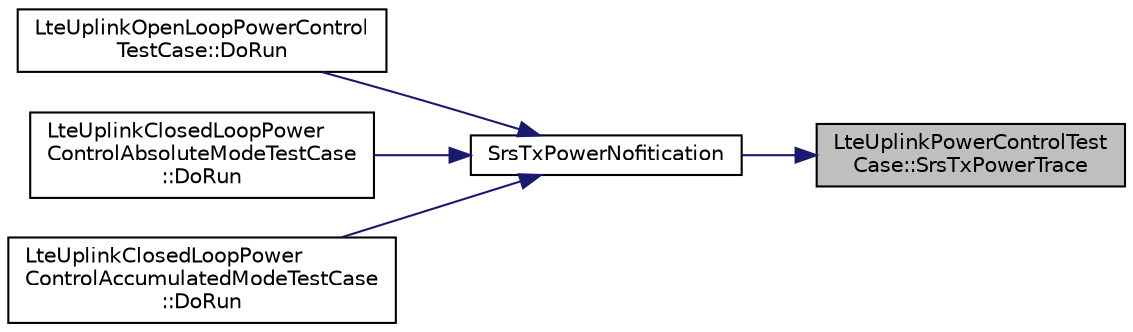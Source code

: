 digraph "LteUplinkPowerControlTestCase::SrsTxPowerTrace"
{
 // LATEX_PDF_SIZE
  edge [fontname="Helvetica",fontsize="10",labelfontname="Helvetica",labelfontsize="10"];
  node [fontname="Helvetica",fontsize="10",shape=record];
  rankdir="RL";
  Node1 [label="LteUplinkPowerControlTest\lCase::SrsTxPowerTrace",height=0.2,width=0.4,color="black", fillcolor="grey75", style="filled", fontcolor="black",tooltip="SRS transmit power trace funcction."];
  Node1 -> Node2 [dir="back",color="midnightblue",fontsize="10",style="solid",fontname="Helvetica"];
  Node2 [label="SrsTxPowerNofitication",height=0.2,width=0.4,color="black", fillcolor="white", style="filled",URL="$lte-test-uplink-power-control_8cc.html#acc0b838be35884288e3872794ca2903d",tooltip=" "];
  Node2 -> Node3 [dir="back",color="midnightblue",fontsize="10",style="solid",fontname="Helvetica"];
  Node3 [label="LteUplinkOpenLoopPowerControl\lTestCase::DoRun",height=0.2,width=0.4,color="black", fillcolor="white", style="filled",URL="$class_lte_uplink_open_loop_power_control_test_case.html#a1cd67f8fd6b950e1a92142dec9e4af10",tooltip="Implementation to actually run this TestCase."];
  Node2 -> Node4 [dir="back",color="midnightblue",fontsize="10",style="solid",fontname="Helvetica"];
  Node4 [label="LteUplinkClosedLoopPower\lControlAbsoluteModeTestCase\l::DoRun",height=0.2,width=0.4,color="black", fillcolor="white", style="filled",URL="$class_lte_uplink_closed_loop_power_control_absolute_mode_test_case.html#a6a3e4107566655c5cbbf946c0e68c3d0",tooltip="Implementation to actually run this TestCase."];
  Node2 -> Node5 [dir="back",color="midnightblue",fontsize="10",style="solid",fontname="Helvetica"];
  Node5 [label="LteUplinkClosedLoopPower\lControlAccumulatedModeTestCase\l::DoRun",height=0.2,width=0.4,color="black", fillcolor="white", style="filled",URL="$class_lte_uplink_closed_loop_power_control_accumulated_mode_test_case.html#aefa91ec44dabd2bed1558fce70290da9",tooltip="Implementation to actually run this TestCase."];
}
